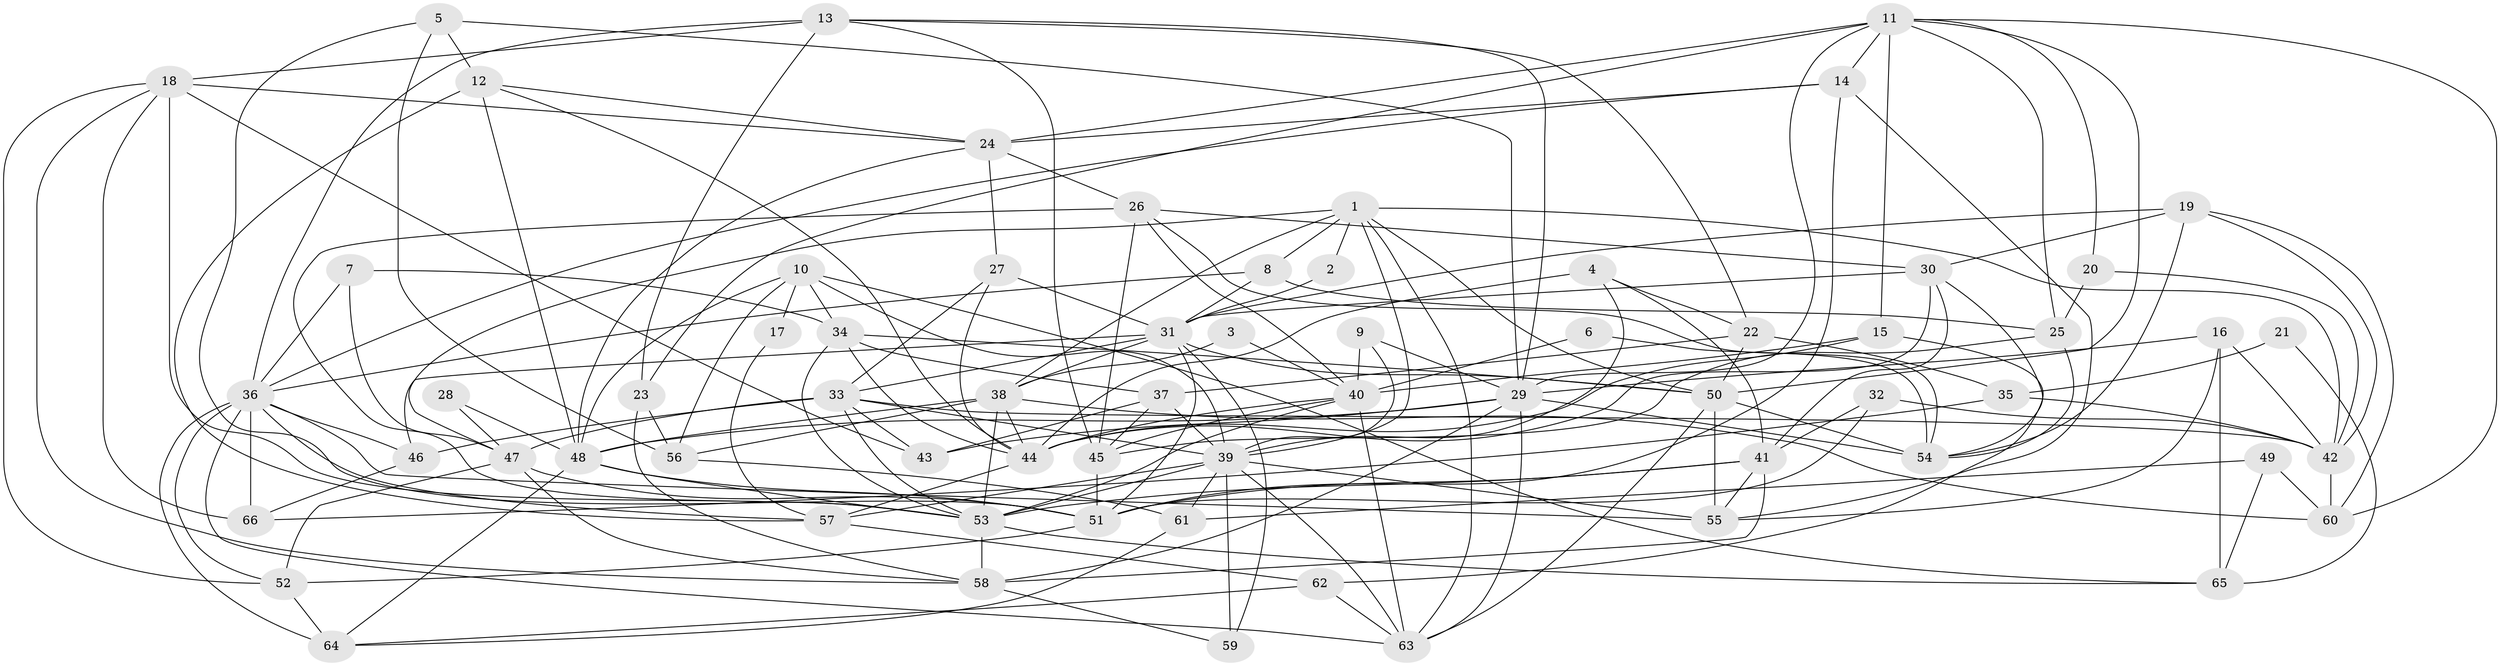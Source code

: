 // original degree distribution, {2: 0.17424242424242425, 3: 0.2727272727272727, 4: 0.25757575757575757, 8: 0.022727272727272728, 6: 0.08333333333333333, 5: 0.12878787878787878, 7: 0.045454545454545456, 10: 0.007575757575757576, 11: 0.007575757575757576}
// Generated by graph-tools (version 1.1) at 2025/26/03/09/25 03:26:19]
// undirected, 66 vertices, 187 edges
graph export_dot {
graph [start="1"]
  node [color=gray90,style=filled];
  1;
  2;
  3;
  4;
  5;
  6;
  7;
  8;
  9;
  10;
  11;
  12;
  13;
  14;
  15;
  16;
  17;
  18;
  19;
  20;
  21;
  22;
  23;
  24;
  25;
  26;
  27;
  28;
  29;
  30;
  31;
  32;
  33;
  34;
  35;
  36;
  37;
  38;
  39;
  40;
  41;
  42;
  43;
  44;
  45;
  46;
  47;
  48;
  49;
  50;
  51;
  52;
  53;
  54;
  55;
  56;
  57;
  58;
  59;
  60;
  61;
  62;
  63;
  64;
  65;
  66;
  1 -- 2 [weight=1.0];
  1 -- 8 [weight=1.0];
  1 -- 38 [weight=1.0];
  1 -- 39 [weight=1.0];
  1 -- 42 [weight=1.0];
  1 -- 47 [weight=1.0];
  1 -- 50 [weight=1.0];
  1 -- 63 [weight=1.0];
  2 -- 31 [weight=1.0];
  3 -- 38 [weight=1.0];
  3 -- 40 [weight=1.0];
  4 -- 22 [weight=1.0];
  4 -- 39 [weight=1.0];
  4 -- 41 [weight=1.0];
  4 -- 44 [weight=1.0];
  5 -- 12 [weight=1.0];
  5 -- 29 [weight=1.0];
  5 -- 51 [weight=1.0];
  5 -- 56 [weight=1.0];
  6 -- 40 [weight=1.0];
  6 -- 54 [weight=1.0];
  7 -- 34 [weight=1.0];
  7 -- 36 [weight=1.0];
  7 -- 47 [weight=1.0];
  8 -- 25 [weight=1.0];
  8 -- 31 [weight=1.0];
  8 -- 36 [weight=1.0];
  9 -- 29 [weight=1.0];
  9 -- 39 [weight=1.0];
  9 -- 40 [weight=1.0];
  10 -- 17 [weight=1.0];
  10 -- 34 [weight=1.0];
  10 -- 39 [weight=1.0];
  10 -- 48 [weight=1.0];
  10 -- 56 [weight=1.0];
  10 -- 65 [weight=1.0];
  11 -- 14 [weight=1.0];
  11 -- 15 [weight=1.0];
  11 -- 20 [weight=1.0];
  11 -- 23 [weight=1.0];
  11 -- 24 [weight=1.0];
  11 -- 25 [weight=1.0];
  11 -- 29 [weight=1.0];
  11 -- 50 [weight=1.0];
  11 -- 60 [weight=1.0];
  12 -- 24 [weight=1.0];
  12 -- 44 [weight=1.0];
  12 -- 48 [weight=1.0];
  12 -- 57 [weight=1.0];
  13 -- 18 [weight=1.0];
  13 -- 22 [weight=1.0];
  13 -- 23 [weight=1.0];
  13 -- 29 [weight=1.0];
  13 -- 36 [weight=1.0];
  13 -- 45 [weight=1.0];
  14 -- 24 [weight=1.0];
  14 -- 36 [weight=1.0];
  14 -- 51 [weight=1.0];
  14 -- 55 [weight=1.0];
  15 -- 40 [weight=1.0];
  15 -- 44 [weight=1.0];
  15 -- 62 [weight=1.0];
  16 -- 29 [weight=1.0];
  16 -- 42 [weight=1.0];
  16 -- 55 [weight=1.0];
  16 -- 65 [weight=1.0];
  17 -- 57 [weight=1.0];
  18 -- 24 [weight=1.0];
  18 -- 43 [weight=1.0];
  18 -- 52 [weight=1.0];
  18 -- 53 [weight=1.0];
  18 -- 58 [weight=1.0];
  18 -- 66 [weight=1.0];
  19 -- 30 [weight=1.0];
  19 -- 31 [weight=1.0];
  19 -- 42 [weight=1.0];
  19 -- 54 [weight=1.0];
  19 -- 60 [weight=1.0];
  20 -- 25 [weight=1.0];
  20 -- 42 [weight=1.0];
  21 -- 35 [weight=1.0];
  21 -- 65 [weight=1.0];
  22 -- 35 [weight=2.0];
  22 -- 37 [weight=1.0];
  22 -- 50 [weight=1.0];
  23 -- 56 [weight=2.0];
  23 -- 58 [weight=1.0];
  24 -- 26 [weight=1.0];
  24 -- 27 [weight=1.0];
  24 -- 48 [weight=1.0];
  25 -- 45 [weight=1.0];
  25 -- 54 [weight=1.0];
  26 -- 30 [weight=1.0];
  26 -- 40 [weight=1.0];
  26 -- 45 [weight=1.0];
  26 -- 53 [weight=1.0];
  26 -- 54 [weight=1.0];
  27 -- 31 [weight=1.0];
  27 -- 33 [weight=1.0];
  27 -- 44 [weight=1.0];
  28 -- 47 [weight=1.0];
  28 -- 48 [weight=1.0];
  29 -- 43 [weight=1.0];
  29 -- 48 [weight=1.0];
  29 -- 54 [weight=2.0];
  29 -- 58 [weight=1.0];
  29 -- 63 [weight=1.0];
  30 -- 31 [weight=1.0];
  30 -- 41 [weight=1.0];
  30 -- 44 [weight=1.0];
  30 -- 54 [weight=1.0];
  31 -- 33 [weight=1.0];
  31 -- 38 [weight=1.0];
  31 -- 46 [weight=1.0];
  31 -- 50 [weight=1.0];
  31 -- 51 [weight=1.0];
  31 -- 59 [weight=1.0];
  32 -- 41 [weight=1.0];
  32 -- 42 [weight=1.0];
  32 -- 51 [weight=1.0];
  33 -- 39 [weight=1.0];
  33 -- 42 [weight=1.0];
  33 -- 43 [weight=1.0];
  33 -- 46 [weight=1.0];
  33 -- 47 [weight=1.0];
  33 -- 53 [weight=1.0];
  34 -- 37 [weight=1.0];
  34 -- 44 [weight=1.0];
  34 -- 50 [weight=1.0];
  34 -- 53 [weight=1.0];
  35 -- 42 [weight=2.0];
  35 -- 66 [weight=1.0];
  36 -- 46 [weight=1.0];
  36 -- 52 [weight=1.0];
  36 -- 55 [weight=1.0];
  36 -- 57 [weight=1.0];
  36 -- 63 [weight=1.0];
  36 -- 64 [weight=1.0];
  36 -- 66 [weight=1.0];
  37 -- 39 [weight=1.0];
  37 -- 43 [weight=1.0];
  37 -- 45 [weight=1.0];
  38 -- 44 [weight=1.0];
  38 -- 48 [weight=1.0];
  38 -- 53 [weight=1.0];
  38 -- 56 [weight=1.0];
  38 -- 60 [weight=1.0];
  39 -- 53 [weight=1.0];
  39 -- 55 [weight=1.0];
  39 -- 57 [weight=1.0];
  39 -- 59 [weight=1.0];
  39 -- 61 [weight=1.0];
  39 -- 63 [weight=1.0];
  40 -- 44 [weight=1.0];
  40 -- 45 [weight=1.0];
  40 -- 53 [weight=2.0];
  40 -- 63 [weight=1.0];
  41 -- 51 [weight=1.0];
  41 -- 53 [weight=1.0];
  41 -- 55 [weight=2.0];
  41 -- 58 [weight=1.0];
  42 -- 60 [weight=1.0];
  44 -- 57 [weight=1.0];
  45 -- 51 [weight=1.0];
  46 -- 66 [weight=1.0];
  47 -- 51 [weight=1.0];
  47 -- 52 [weight=1.0];
  47 -- 58 [weight=1.0];
  48 -- 51 [weight=1.0];
  48 -- 53 [weight=1.0];
  48 -- 64 [weight=1.0];
  49 -- 60 [weight=1.0];
  49 -- 61 [weight=2.0];
  49 -- 65 [weight=1.0];
  50 -- 54 [weight=2.0];
  50 -- 55 [weight=1.0];
  50 -- 63 [weight=1.0];
  51 -- 52 [weight=1.0];
  52 -- 64 [weight=1.0];
  53 -- 58 [weight=1.0];
  53 -- 65 [weight=1.0];
  56 -- 61 [weight=1.0];
  57 -- 62 [weight=1.0];
  58 -- 59 [weight=1.0];
  61 -- 64 [weight=1.0];
  62 -- 63 [weight=1.0];
  62 -- 64 [weight=1.0];
}
